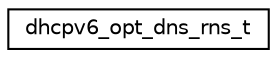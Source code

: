 digraph "Graphical Class Hierarchy"
{
 // LATEX_PDF_SIZE
  edge [fontname="Helvetica",fontsize="10",labelfontname="Helvetica",labelfontsize="10"];
  node [fontname="Helvetica",fontsize="10",shape=record];
  rankdir="LR";
  Node0 [label="dhcpv6_opt_dns_rns_t",height=0.2,width=0.4,color="black", fillcolor="white", style="filled",URL="$structdhcpv6__opt__dns__rns__t.html",tooltip="DHCPv6 DNS recursive name server option."];
}
